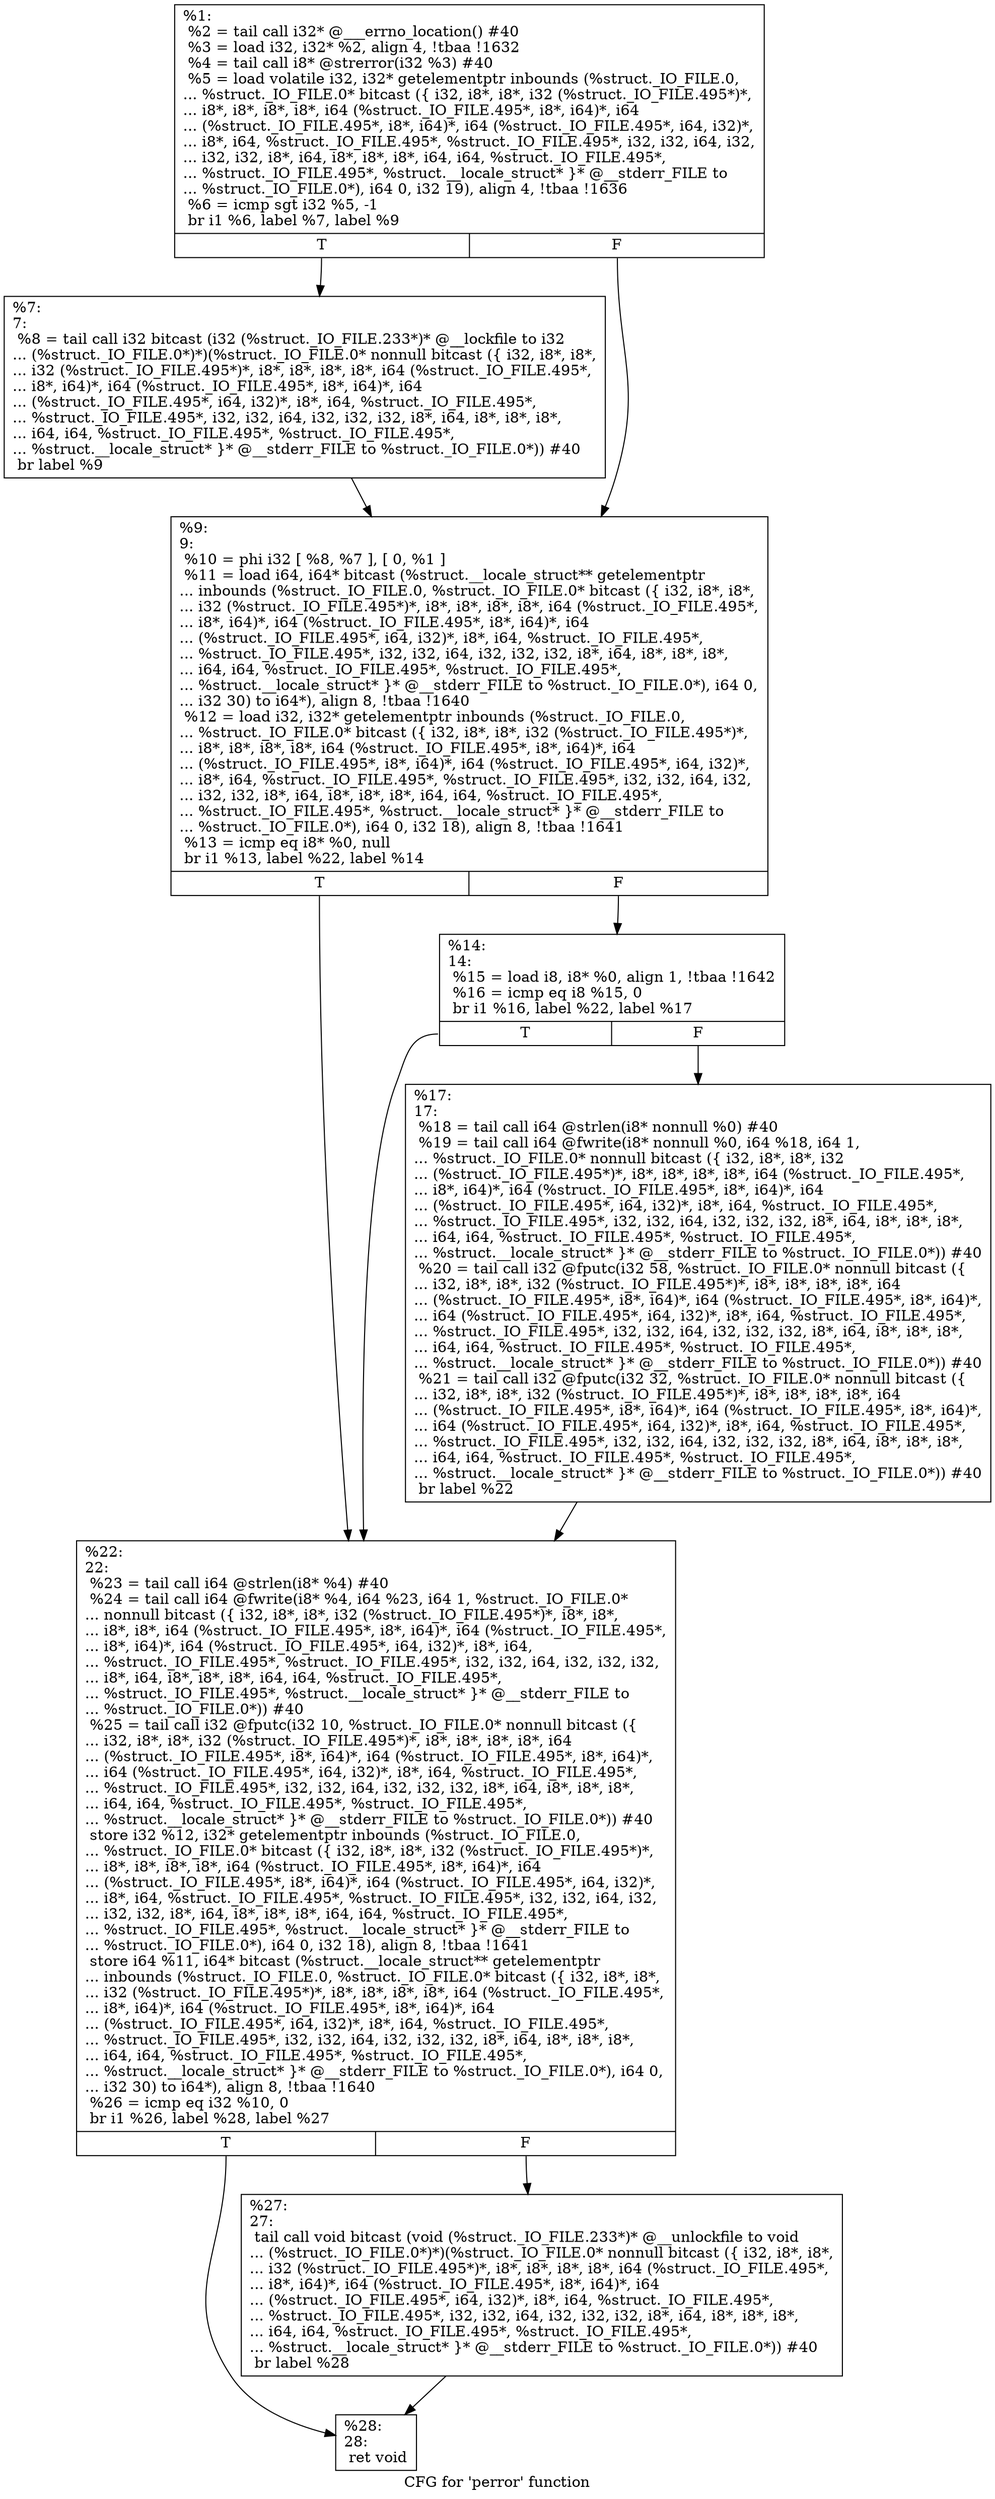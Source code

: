 digraph "CFG for 'perror' function" {
	label="CFG for 'perror' function";

	Node0x17f35d0 [shape=record,label="{%1:\l  %2 = tail call i32* @___errno_location() #40\l  %3 = load i32, i32* %2, align 4, !tbaa !1632\l  %4 = tail call i8* @strerror(i32 %3) #40\l  %5 = load volatile i32, i32* getelementptr inbounds (%struct._IO_FILE.0,\l... %struct._IO_FILE.0* bitcast (\{ i32, i8*, i8*, i32 (%struct._IO_FILE.495*)*,\l... i8*, i8*, i8*, i8*, i64 (%struct._IO_FILE.495*, i8*, i64)*, i64\l... (%struct._IO_FILE.495*, i8*, i64)*, i64 (%struct._IO_FILE.495*, i64, i32)*,\l... i8*, i64, %struct._IO_FILE.495*, %struct._IO_FILE.495*, i32, i32, i64, i32,\l... i32, i32, i8*, i64, i8*, i8*, i8*, i64, i64, %struct._IO_FILE.495*,\l... %struct._IO_FILE.495*, %struct.__locale_struct* \}* @__stderr_FILE to\l... %struct._IO_FILE.0*), i64 0, i32 19), align 4, !tbaa !1636\l  %6 = icmp sgt i32 %5, -1\l  br i1 %6, label %7, label %9\l|{<s0>T|<s1>F}}"];
	Node0x17f35d0:s0 -> Node0x17f3620;
	Node0x17f35d0:s1 -> Node0x17f3670;
	Node0x17f3620 [shape=record,label="{%7:\l7:                                                \l  %8 = tail call i32 bitcast (i32 (%struct._IO_FILE.233*)* @__lockfile to i32\l... (%struct._IO_FILE.0*)*)(%struct._IO_FILE.0* nonnull bitcast (\{ i32, i8*, i8*,\l... i32 (%struct._IO_FILE.495*)*, i8*, i8*, i8*, i8*, i64 (%struct._IO_FILE.495*,\l... i8*, i64)*, i64 (%struct._IO_FILE.495*, i8*, i64)*, i64\l... (%struct._IO_FILE.495*, i64, i32)*, i8*, i64, %struct._IO_FILE.495*,\l... %struct._IO_FILE.495*, i32, i32, i64, i32, i32, i32, i8*, i64, i8*, i8*, i8*,\l... i64, i64, %struct._IO_FILE.495*, %struct._IO_FILE.495*,\l... %struct.__locale_struct* \}* @__stderr_FILE to %struct._IO_FILE.0*)) #40\l  br label %9\l}"];
	Node0x17f3620 -> Node0x17f3670;
	Node0x17f3670 [shape=record,label="{%9:\l9:                                                \l  %10 = phi i32 [ %8, %7 ], [ 0, %1 ]\l  %11 = load i64, i64* bitcast (%struct.__locale_struct** getelementptr\l... inbounds (%struct._IO_FILE.0, %struct._IO_FILE.0* bitcast (\{ i32, i8*, i8*,\l... i32 (%struct._IO_FILE.495*)*, i8*, i8*, i8*, i8*, i64 (%struct._IO_FILE.495*,\l... i8*, i64)*, i64 (%struct._IO_FILE.495*, i8*, i64)*, i64\l... (%struct._IO_FILE.495*, i64, i32)*, i8*, i64, %struct._IO_FILE.495*,\l... %struct._IO_FILE.495*, i32, i32, i64, i32, i32, i32, i8*, i64, i8*, i8*, i8*,\l... i64, i64, %struct._IO_FILE.495*, %struct._IO_FILE.495*,\l... %struct.__locale_struct* \}* @__stderr_FILE to %struct._IO_FILE.0*), i64 0,\l... i32 30) to i64*), align 8, !tbaa !1640\l  %12 = load i32, i32* getelementptr inbounds (%struct._IO_FILE.0,\l... %struct._IO_FILE.0* bitcast (\{ i32, i8*, i8*, i32 (%struct._IO_FILE.495*)*,\l... i8*, i8*, i8*, i8*, i64 (%struct._IO_FILE.495*, i8*, i64)*, i64\l... (%struct._IO_FILE.495*, i8*, i64)*, i64 (%struct._IO_FILE.495*, i64, i32)*,\l... i8*, i64, %struct._IO_FILE.495*, %struct._IO_FILE.495*, i32, i32, i64, i32,\l... i32, i32, i8*, i64, i8*, i8*, i8*, i64, i64, %struct._IO_FILE.495*,\l... %struct._IO_FILE.495*, %struct.__locale_struct* \}* @__stderr_FILE to\l... %struct._IO_FILE.0*), i64 0, i32 18), align 8, !tbaa !1641\l  %13 = icmp eq i8* %0, null\l  br i1 %13, label %22, label %14\l|{<s0>T|<s1>F}}"];
	Node0x17f3670:s0 -> Node0x17f3760;
	Node0x17f3670:s1 -> Node0x17f36c0;
	Node0x17f36c0 [shape=record,label="{%14:\l14:                                               \l  %15 = load i8, i8* %0, align 1, !tbaa !1642\l  %16 = icmp eq i8 %15, 0\l  br i1 %16, label %22, label %17\l|{<s0>T|<s1>F}}"];
	Node0x17f36c0:s0 -> Node0x17f3760;
	Node0x17f36c0:s1 -> Node0x17f3710;
	Node0x17f3710 [shape=record,label="{%17:\l17:                                               \l  %18 = tail call i64 @strlen(i8* nonnull %0) #40\l  %19 = tail call i64 @fwrite(i8* nonnull %0, i64 %18, i64 1,\l... %struct._IO_FILE.0* nonnull bitcast (\{ i32, i8*, i8*, i32\l... (%struct._IO_FILE.495*)*, i8*, i8*, i8*, i8*, i64 (%struct._IO_FILE.495*,\l... i8*, i64)*, i64 (%struct._IO_FILE.495*, i8*, i64)*, i64\l... (%struct._IO_FILE.495*, i64, i32)*, i8*, i64, %struct._IO_FILE.495*,\l... %struct._IO_FILE.495*, i32, i32, i64, i32, i32, i32, i8*, i64, i8*, i8*, i8*,\l... i64, i64, %struct._IO_FILE.495*, %struct._IO_FILE.495*,\l... %struct.__locale_struct* \}* @__stderr_FILE to %struct._IO_FILE.0*)) #40\l  %20 = tail call i32 @fputc(i32 58, %struct._IO_FILE.0* nonnull bitcast (\{\l... i32, i8*, i8*, i32 (%struct._IO_FILE.495*)*, i8*, i8*, i8*, i8*, i64\l... (%struct._IO_FILE.495*, i8*, i64)*, i64 (%struct._IO_FILE.495*, i8*, i64)*,\l... i64 (%struct._IO_FILE.495*, i64, i32)*, i8*, i64, %struct._IO_FILE.495*,\l... %struct._IO_FILE.495*, i32, i32, i64, i32, i32, i32, i8*, i64, i8*, i8*, i8*,\l... i64, i64, %struct._IO_FILE.495*, %struct._IO_FILE.495*,\l... %struct.__locale_struct* \}* @__stderr_FILE to %struct._IO_FILE.0*)) #40\l  %21 = tail call i32 @fputc(i32 32, %struct._IO_FILE.0* nonnull bitcast (\{\l... i32, i8*, i8*, i32 (%struct._IO_FILE.495*)*, i8*, i8*, i8*, i8*, i64\l... (%struct._IO_FILE.495*, i8*, i64)*, i64 (%struct._IO_FILE.495*, i8*, i64)*,\l... i64 (%struct._IO_FILE.495*, i64, i32)*, i8*, i64, %struct._IO_FILE.495*,\l... %struct._IO_FILE.495*, i32, i32, i64, i32, i32, i32, i8*, i64, i8*, i8*, i8*,\l... i64, i64, %struct._IO_FILE.495*, %struct._IO_FILE.495*,\l... %struct.__locale_struct* \}* @__stderr_FILE to %struct._IO_FILE.0*)) #40\l  br label %22\l}"];
	Node0x17f3710 -> Node0x17f3760;
	Node0x17f3760 [shape=record,label="{%22:\l22:                                               \l  %23 = tail call i64 @strlen(i8* %4) #40\l  %24 = tail call i64 @fwrite(i8* %4, i64 %23, i64 1, %struct._IO_FILE.0*\l... nonnull bitcast (\{ i32, i8*, i8*, i32 (%struct._IO_FILE.495*)*, i8*, i8*,\l... i8*, i8*, i64 (%struct._IO_FILE.495*, i8*, i64)*, i64 (%struct._IO_FILE.495*,\l... i8*, i64)*, i64 (%struct._IO_FILE.495*, i64, i32)*, i8*, i64,\l... %struct._IO_FILE.495*, %struct._IO_FILE.495*, i32, i32, i64, i32, i32, i32,\l... i8*, i64, i8*, i8*, i8*, i64, i64, %struct._IO_FILE.495*,\l... %struct._IO_FILE.495*, %struct.__locale_struct* \}* @__stderr_FILE to\l... %struct._IO_FILE.0*)) #40\l  %25 = tail call i32 @fputc(i32 10, %struct._IO_FILE.0* nonnull bitcast (\{\l... i32, i8*, i8*, i32 (%struct._IO_FILE.495*)*, i8*, i8*, i8*, i8*, i64\l... (%struct._IO_FILE.495*, i8*, i64)*, i64 (%struct._IO_FILE.495*, i8*, i64)*,\l... i64 (%struct._IO_FILE.495*, i64, i32)*, i8*, i64, %struct._IO_FILE.495*,\l... %struct._IO_FILE.495*, i32, i32, i64, i32, i32, i32, i8*, i64, i8*, i8*, i8*,\l... i64, i64, %struct._IO_FILE.495*, %struct._IO_FILE.495*,\l... %struct.__locale_struct* \}* @__stderr_FILE to %struct._IO_FILE.0*)) #40\l  store i32 %12, i32* getelementptr inbounds (%struct._IO_FILE.0,\l... %struct._IO_FILE.0* bitcast (\{ i32, i8*, i8*, i32 (%struct._IO_FILE.495*)*,\l... i8*, i8*, i8*, i8*, i64 (%struct._IO_FILE.495*, i8*, i64)*, i64\l... (%struct._IO_FILE.495*, i8*, i64)*, i64 (%struct._IO_FILE.495*, i64, i32)*,\l... i8*, i64, %struct._IO_FILE.495*, %struct._IO_FILE.495*, i32, i32, i64, i32,\l... i32, i32, i8*, i64, i8*, i8*, i8*, i64, i64, %struct._IO_FILE.495*,\l... %struct._IO_FILE.495*, %struct.__locale_struct* \}* @__stderr_FILE to\l... %struct._IO_FILE.0*), i64 0, i32 18), align 8, !tbaa !1641\l  store i64 %11, i64* bitcast (%struct.__locale_struct** getelementptr\l... inbounds (%struct._IO_FILE.0, %struct._IO_FILE.0* bitcast (\{ i32, i8*, i8*,\l... i32 (%struct._IO_FILE.495*)*, i8*, i8*, i8*, i8*, i64 (%struct._IO_FILE.495*,\l... i8*, i64)*, i64 (%struct._IO_FILE.495*, i8*, i64)*, i64\l... (%struct._IO_FILE.495*, i64, i32)*, i8*, i64, %struct._IO_FILE.495*,\l... %struct._IO_FILE.495*, i32, i32, i64, i32, i32, i32, i8*, i64, i8*, i8*, i8*,\l... i64, i64, %struct._IO_FILE.495*, %struct._IO_FILE.495*,\l... %struct.__locale_struct* \}* @__stderr_FILE to %struct._IO_FILE.0*), i64 0,\l... i32 30) to i64*), align 8, !tbaa !1640\l  %26 = icmp eq i32 %10, 0\l  br i1 %26, label %28, label %27\l|{<s0>T|<s1>F}}"];
	Node0x17f3760:s0 -> Node0x17f3800;
	Node0x17f3760:s1 -> Node0x17f37b0;
	Node0x17f37b0 [shape=record,label="{%27:\l27:                                               \l  tail call void bitcast (void (%struct._IO_FILE.233*)* @__unlockfile to void\l... (%struct._IO_FILE.0*)*)(%struct._IO_FILE.0* nonnull bitcast (\{ i32, i8*, i8*,\l... i32 (%struct._IO_FILE.495*)*, i8*, i8*, i8*, i8*, i64 (%struct._IO_FILE.495*,\l... i8*, i64)*, i64 (%struct._IO_FILE.495*, i8*, i64)*, i64\l... (%struct._IO_FILE.495*, i64, i32)*, i8*, i64, %struct._IO_FILE.495*,\l... %struct._IO_FILE.495*, i32, i32, i64, i32, i32, i32, i8*, i64, i8*, i8*, i8*,\l... i64, i64, %struct._IO_FILE.495*, %struct._IO_FILE.495*,\l... %struct.__locale_struct* \}* @__stderr_FILE to %struct._IO_FILE.0*)) #40\l  br label %28\l}"];
	Node0x17f37b0 -> Node0x17f3800;
	Node0x17f3800 [shape=record,label="{%28:\l28:                                               \l  ret void\l}"];
}
